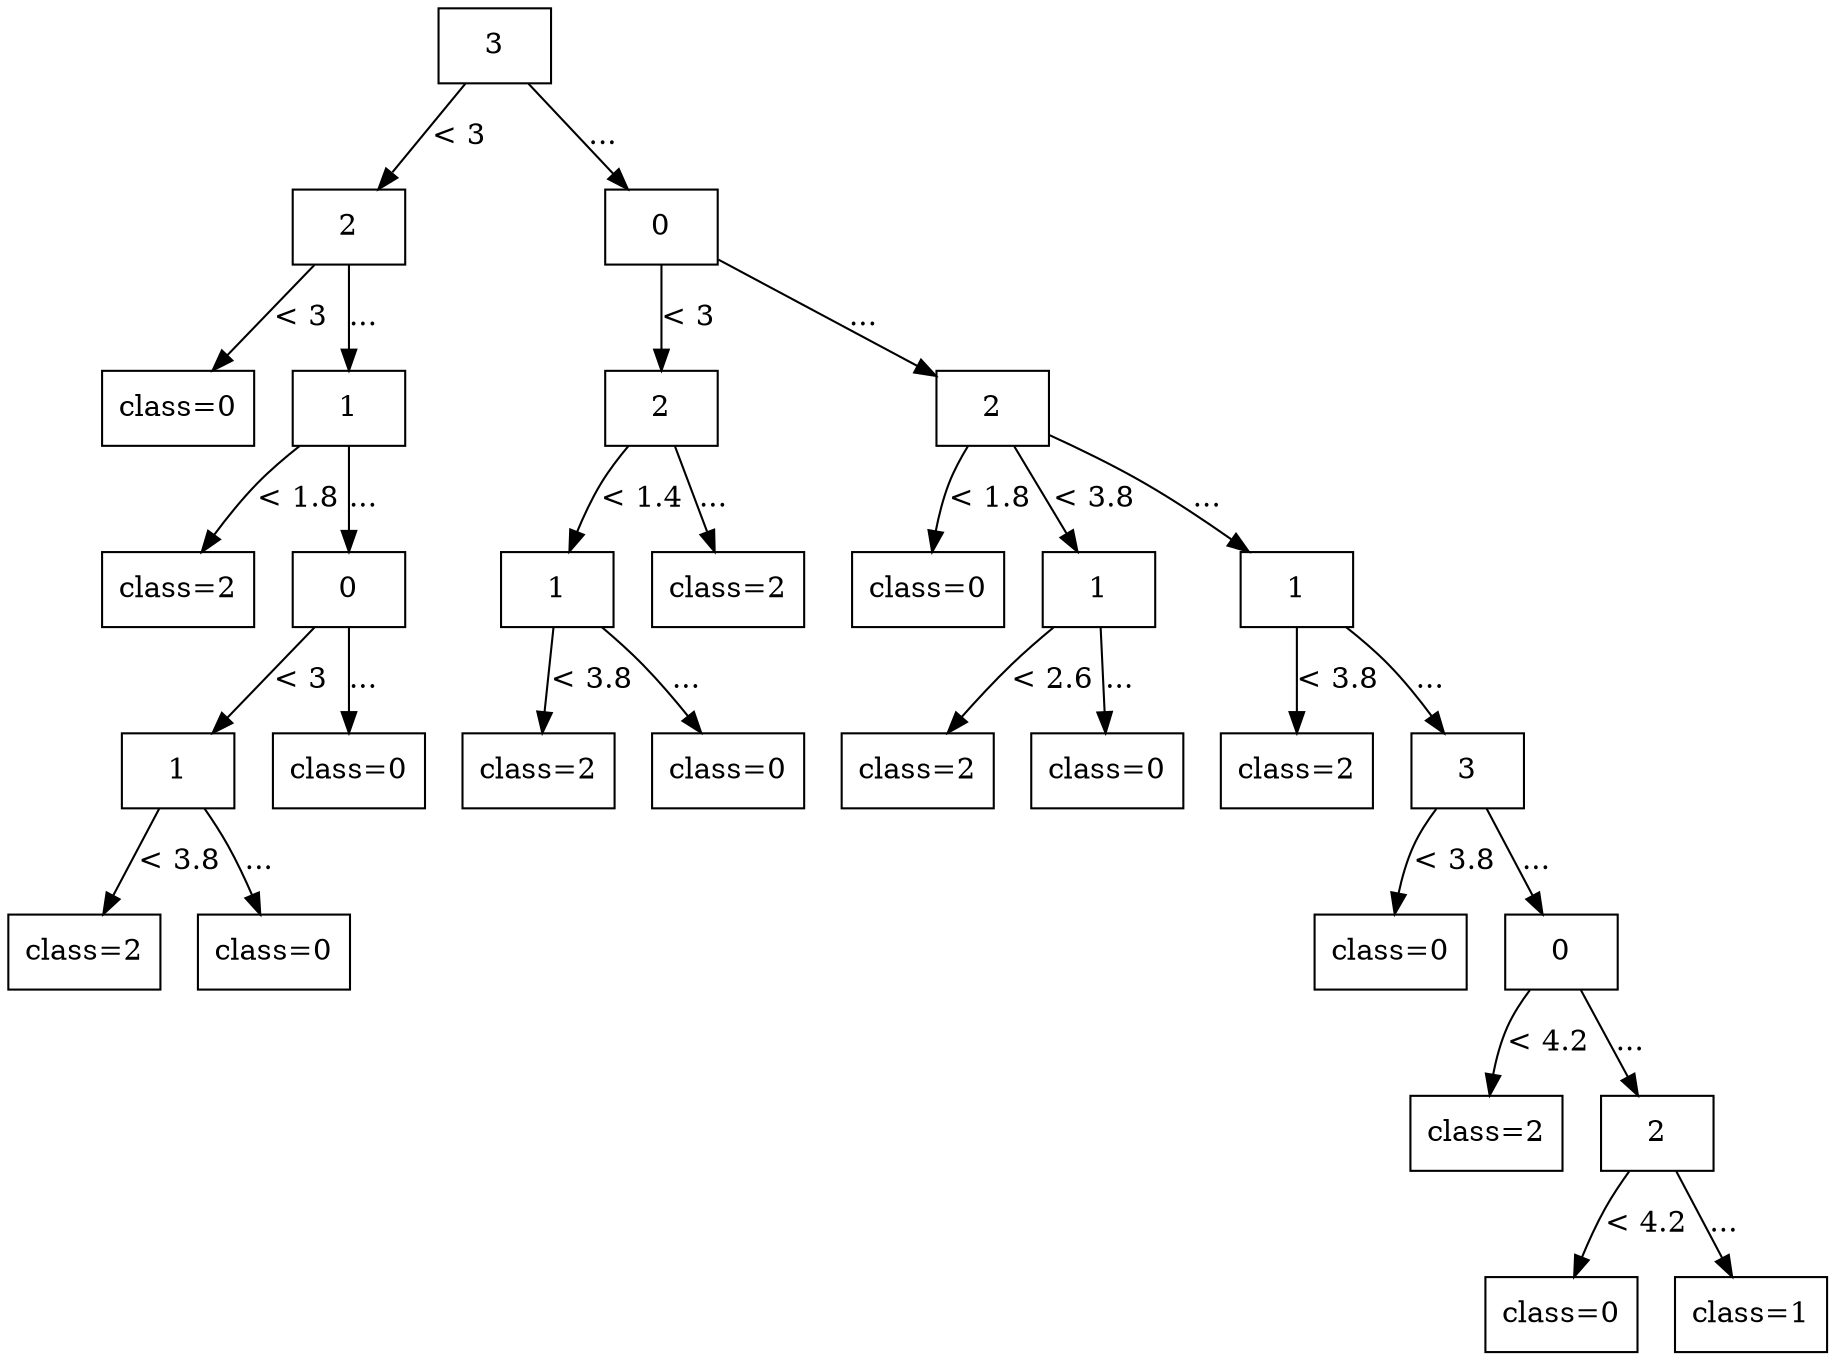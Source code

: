 digraph G {
node [shape=box];

0 [label="3"];

1 [label="2"];
10 [label="0"];

0 -> 1 [label="< 3"];
0 -> 10 [label="..."];

2 [label="class=0"];
3 [label="1"];
11 [label="2"];
16 [label="2"];

1 -> 2 [label="< 3"];
1 -> 3 [label="..."];
10 -> 11 [label="< 3"];
10 -> 16 [label="..."];

4 [label="class=2"];
5 [label="0"];
12 [label="1"];
15 [label="class=2"];
17 [label="class=0"];
18 [label="1"];
21 [label="1"];

3 -> 4 [label="< 1.8"];
3 -> 5 [label="..."];
11 -> 12 [label="< 1.4"];
11 -> 15 [label="..."];
16 -> 17 [label="< 1.8"];
16 -> 18 [label="< 3.8"];
16 -> 21 [label="..."];

6 [label="1"];
9 [label="class=0"];
13 [label="class=2"];
14 [label="class=0"];
19 [label="class=2"];
20 [label="class=0"];
22 [label="class=2"];
23 [label="3"];

5 -> 6 [label="< 3"];
5 -> 9 [label="..."];
12 -> 13 [label="< 3.8"];
12 -> 14 [label="..."];
18 -> 19 [label="< 2.6"];
18 -> 20 [label="..."];
21 -> 22 [label="< 3.8"];
21 -> 23 [label="..."];

7 [label="class=2"];
8 [label="class=0"];
24 [label="class=0"];
25 [label="0"];

6 -> 7 [label="< 3.8"];
6 -> 8 [label="..."];
23 -> 24 [label="< 3.8"];
23 -> 25 [label="..."];

26 [label="class=2"];
27 [label="2"];

25 -> 26 [label="< 4.2"];
25 -> 27 [label="..."];

28 [label="class=0"];
29 [label="class=1"];

27 -> 28 [label="< 4.2"];
27 -> 29 [label="..."];

}